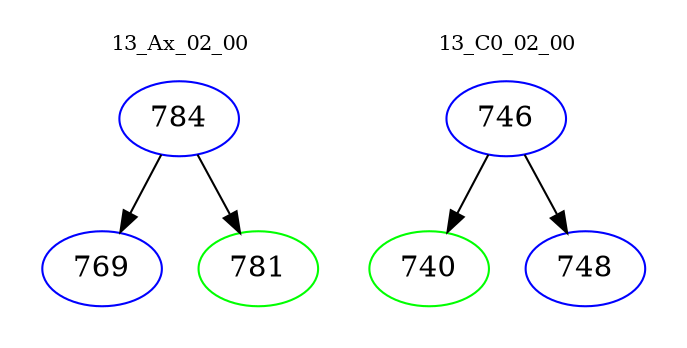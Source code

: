 digraph{
subgraph cluster_0 {
color = white
label = "13_Ax_02_00";
fontsize=10;
T0_784 [label="784", color="blue"]
T0_784 -> T0_769 [color="black"]
T0_769 [label="769", color="blue"]
T0_784 -> T0_781 [color="black"]
T0_781 [label="781", color="green"]
}
subgraph cluster_1 {
color = white
label = "13_C0_02_00";
fontsize=10;
T1_746 [label="746", color="blue"]
T1_746 -> T1_740 [color="black"]
T1_740 [label="740", color="green"]
T1_746 -> T1_748 [color="black"]
T1_748 [label="748", color="blue"]
}
}

